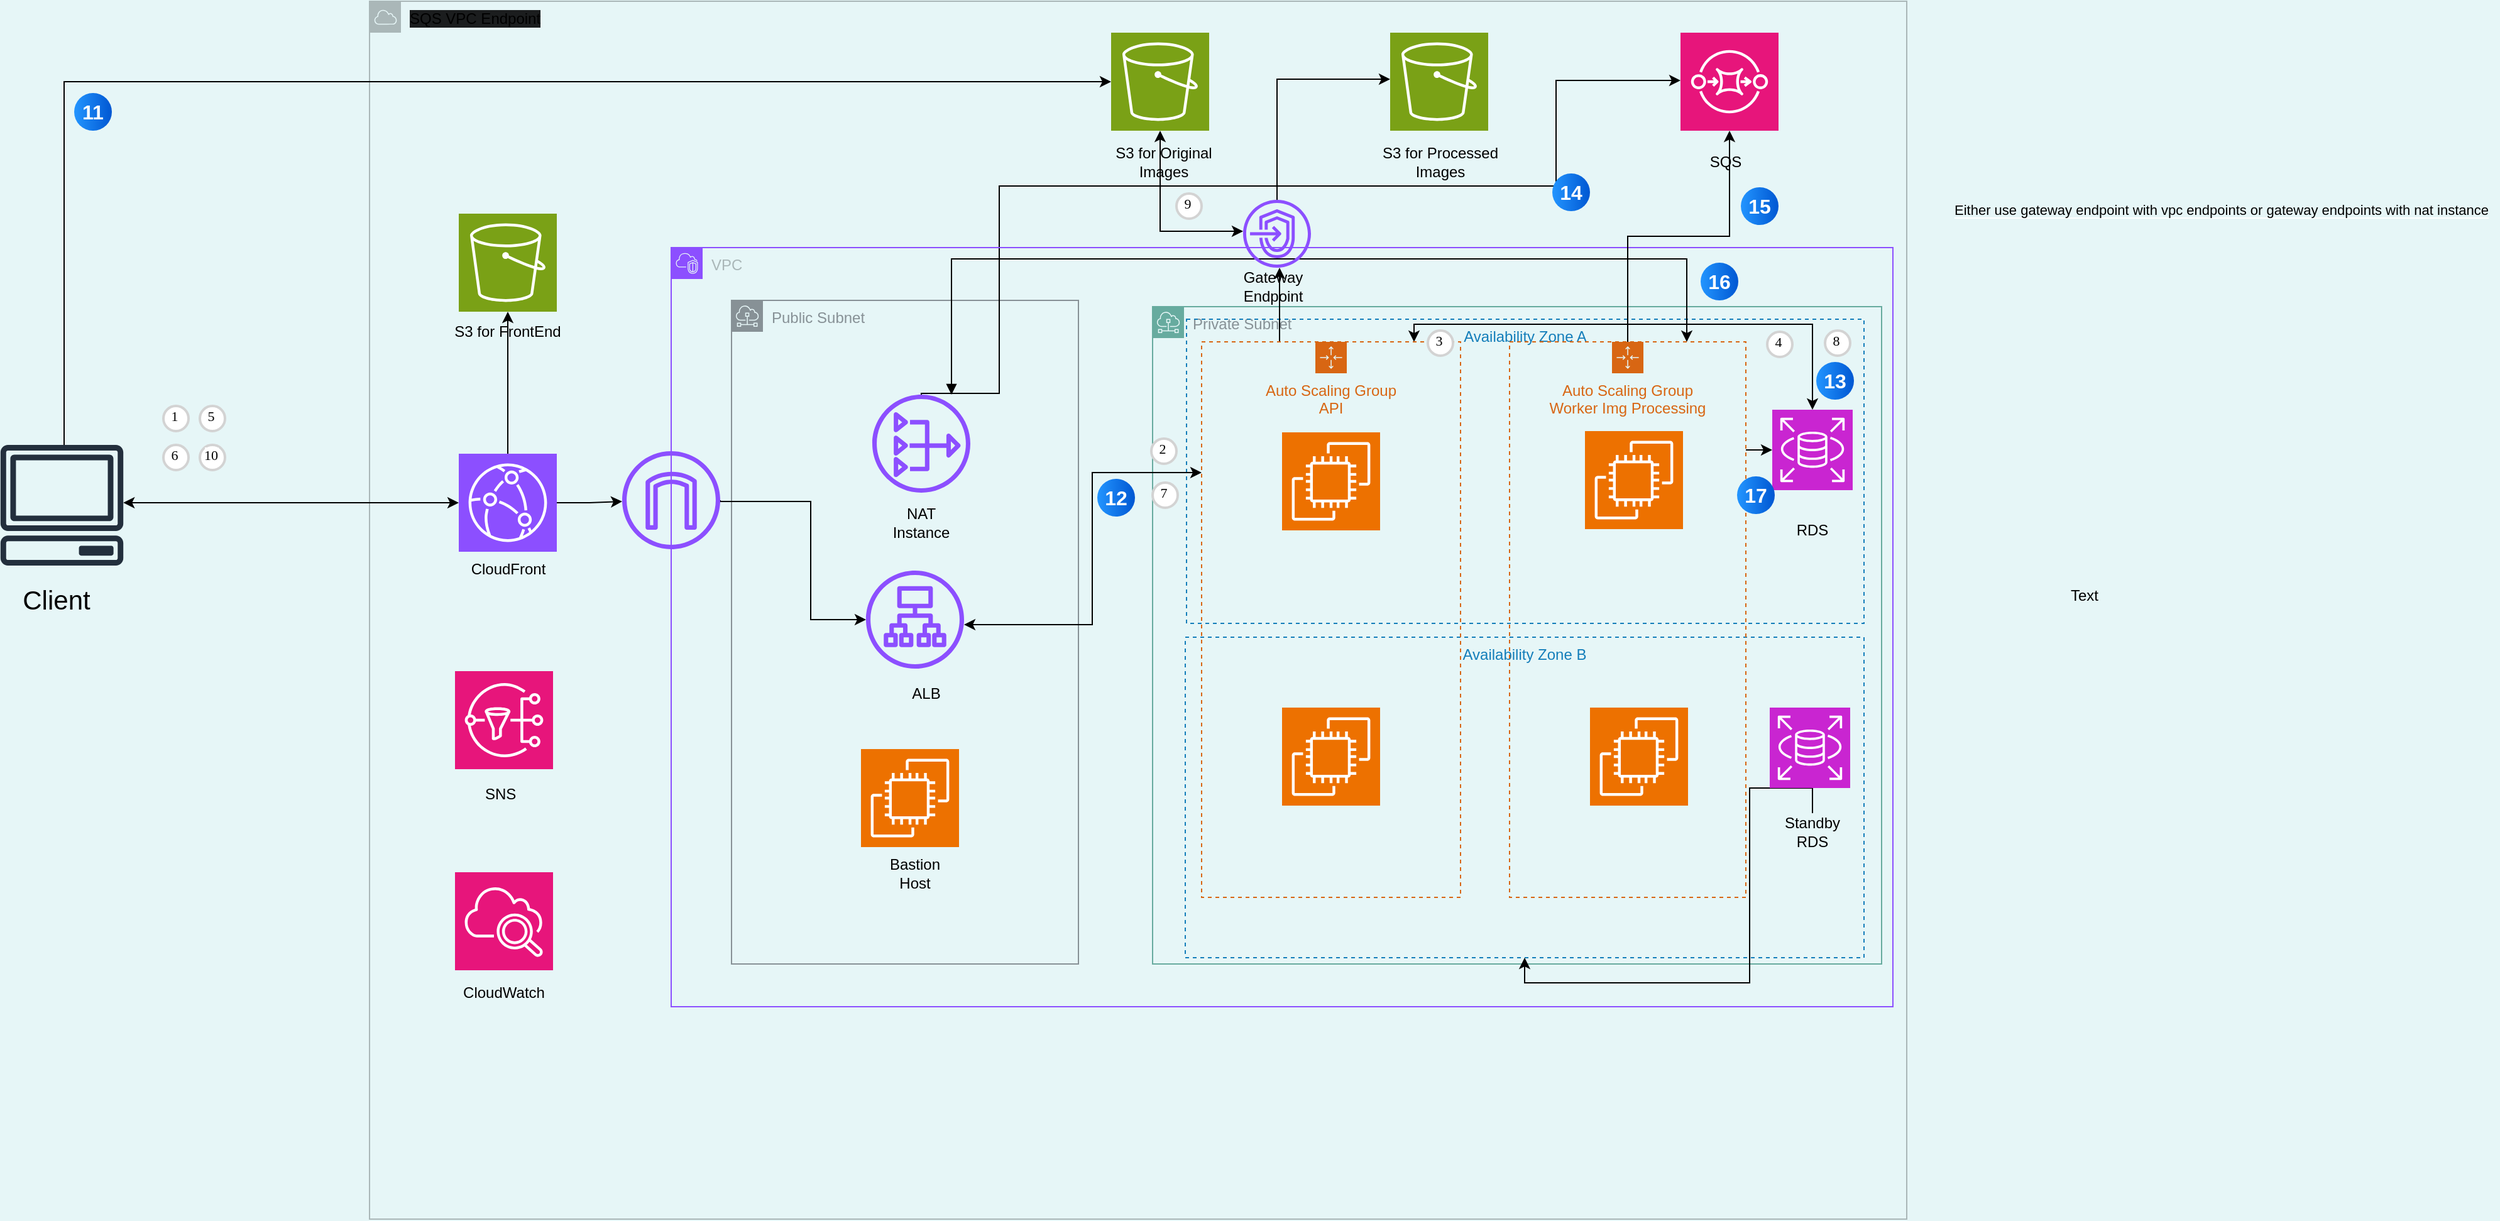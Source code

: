 <mxfile version="27.1.6">
  <diagram name="Page-1" id="zdGDvrQgGpO8SjOmJl9_">
    <mxGraphModel dx="1871" dy="1251" grid="0" gridSize="10" guides="1" tooltips="1" connect="1" arrows="1" fold="1" page="1" pageScale="1" pageWidth="850" pageHeight="1100" background="light-dark(#E6F6F7,#FFFFFF)" math="0" shadow="0">
      <root>
        <mxCell id="0" />
        <mxCell id="1" parent="0" />
        <mxCell id="yWbwvxqH2LuNOncUtTr_-1" value="Public Subnet" style="sketch=0;outlineConnect=0;gradientColor=none;html=1;whiteSpace=wrap;fontSize=12;fontStyle=0;shape=mxgraph.aws4.group;grIcon=mxgraph.aws4.group_subnet;strokeColor=light-dark(#879196,#7AA116);fillColor=none;verticalAlign=top;align=left;spacingLeft=30;fontColor=#879196;dashed=0;movable=1;resizable=1;rotatable=1;deletable=1;editable=1;locked=0;connectable=1;" parent="1" vertex="1">
          <mxGeometry x="622" y="278" width="276" height="528" as="geometry" />
        </mxCell>
        <mxCell id="yWbwvxqH2LuNOncUtTr_-2" value="&lt;meta charset=&quot;utf-8&quot;&gt;&lt;span style=&quot;color: rgb(0, 0, 0); font-family: Helvetica; font-size: 12px; font-style: normal; font-variant-ligatures: normal; font-variant-caps: normal; font-weight: 400; letter-spacing: normal; orphans: 2; text-align: center; text-indent: 0px; text-transform: none; widows: 2; word-spacing: 0px; -webkit-text-stroke-width: 0px; white-space: normal; background-color: rgb(27, 29, 30); text-decoration-thickness: initial; text-decoration-style: initial; text-decoration-color: initial; display: inline !important; float: none;&quot;&gt;SQS VPC Endpoint&lt;/span&gt;" style="sketch=0;outlineConnect=0;gradientColor=none;html=1;whiteSpace=wrap;fontSize=12;fontStyle=0;shape=mxgraph.aws4.group;grIcon=mxgraph.aws4.group_aws_cloud;strokeColor=#AAB7B8;fillColor=none;verticalAlign=top;align=left;spacingLeft=30;fontColor=#AAB7B8;dashed=0;movable=1;resizable=1;rotatable=1;deletable=1;editable=1;locked=0;connectable=1;" parent="1" vertex="1">
          <mxGeometry x="334" y="40" width="1223" height="969" as="geometry" />
        </mxCell>
        <mxCell id="yWbwvxqH2LuNOncUtTr_-3" value="Private Subnet" style="sketch=0;outlineConnect=0;gradientColor=none;html=1;whiteSpace=wrap;fontSize=12;fontStyle=0;shape=mxgraph.aws4.group;grIcon=mxgraph.aws4.group_subnet;strokeColor=#67AB9F;fillColor=none;verticalAlign=top;align=left;spacingLeft=30;fontColor=#879196;dashed=0;" parent="1" vertex="1">
          <mxGeometry x="957" y="283" width="580" height="523" as="geometry" />
        </mxCell>
        <mxCell id="yWbwvxqH2LuNOncUtTr_-4" value="Availability Zone A" style="fillColor=none;strokeColor=#147EBA;dashed=1;verticalAlign=top;fontStyle=0;fontColor=#147EBA;whiteSpace=wrap;html=1;" parent="1" vertex="1">
          <mxGeometry x="984" y="293" width="539" height="242" as="geometry" />
        </mxCell>
        <mxCell id="yWbwvxqH2LuNOncUtTr_-5" value="Availability Zone B" style="fillColor=none;strokeColor=#147EBA;dashed=1;verticalAlign=top;fontStyle=0;fontColor=#147EBA;whiteSpace=wrap;html=1;" parent="1" vertex="1">
          <mxGeometry x="983" y="546" width="540" height="255" as="geometry" />
        </mxCell>
        <mxCell id="yWbwvxqH2LuNOncUtTr_-6" value="" style="sketch=0;points=[[0,0,0],[0.25,0,0],[0.5,0,0],[0.75,0,0],[1,0,0],[0,1,0],[0.25,1,0],[0.5,1,0],[0.75,1,0],[1,1,0],[0,0.25,0],[0,0.5,0],[0,0.75,0],[1,0.25,0],[1,0.5,0],[1,0.75,0]];outlineConnect=0;fontColor=#232F3E;fillColor=#ED7100;strokeColor=#ffffff;dashed=0;verticalLabelPosition=bottom;verticalAlign=top;align=center;html=1;fontSize=12;fontStyle=0;aspect=fixed;shape=mxgraph.aws4.resourceIcon;resIcon=mxgraph.aws4.ec2;" parent="1" vertex="1">
          <mxGeometry x="725" y="635" width="78" height="78" as="geometry" />
        </mxCell>
        <mxCell id="yWbwvxqH2LuNOncUtTr_-7" value="&lt;font style=&quot;color: light-dark(rgb(0, 0, 0), rgb(0, 0, 0));&quot;&gt;Bastion Host&lt;/font&gt;" style="text;strokeColor=none;align=center;fillColor=none;html=1;verticalAlign=middle;whiteSpace=wrap;rounded=0;" parent="1" vertex="1">
          <mxGeometry x="738" y="719" width="60" height="30" as="geometry" />
        </mxCell>
        <mxCell id="yWbwvxqH2LuNOncUtTr_-8" style="edgeStyle=orthogonalEdgeStyle;rounded=0;orthogonalLoop=1;jettySize=auto;html=1;strokeColor=light-dark(#000000,#000000);startArrow=classic;startFill=1;" parent="1" source="yWbwvxqH2LuNOncUtTr_-9" target="yWbwvxqH2LuNOncUtTr_-66" edge="1">
          <mxGeometry relative="1" as="geometry">
            <mxPoint x="1013" y="415" as="targetPoint" />
            <Array as="points">
              <mxPoint x="909" y="536" />
              <mxPoint x="909" y="415" />
            </Array>
          </mxGeometry>
        </mxCell>
        <mxCell id="yWbwvxqH2LuNOncUtTr_-9" value="" style="sketch=0;outlineConnect=0;fontColor=#232F3E;gradientColor=none;fillColor=#8C4FFF;strokeColor=none;dashed=0;verticalLabelPosition=bottom;verticalAlign=top;align=center;html=1;fontSize=12;fontStyle=0;aspect=fixed;pointerEvents=1;shape=mxgraph.aws4.application_load_balancer;" parent="1" vertex="1">
          <mxGeometry x="729" y="493" width="78" height="78" as="geometry" />
        </mxCell>
        <mxCell id="yWbwvxqH2LuNOncUtTr_-10" value="" style="group" parent="1" connectable="0" vertex="1">
          <mxGeometry x="40" y="393" width="98.53" height="138" as="geometry" />
        </mxCell>
        <mxCell id="yWbwvxqH2LuNOncUtTr_-11" value="" style="sketch=0;outlineConnect=0;fontColor=#232F3E;gradientColor=none;fillColor=light-dark(#232F3D,#000000);strokeColor=none;dashed=0;verticalLabelPosition=bottom;verticalAlign=top;align=center;html=1;fontSize=12;fontStyle=0;aspect=fixed;pointerEvents=1;shape=mxgraph.aws4.client;" parent="yWbwvxqH2LuNOncUtTr_-10" vertex="1">
          <mxGeometry width="98.53" height="96" as="geometry" />
        </mxCell>
        <mxCell id="yWbwvxqH2LuNOncUtTr_-12" value="&lt;font style=&quot;color: light-dark(rgb(0, 0, 0), rgb(0, 0, 0)); font-size: 21px;&quot;&gt;Client&lt;/font&gt;" style="text;strokeColor=none;align=center;fillColor=none;html=1;verticalAlign=middle;whiteSpace=wrap;rounded=0;" parent="yWbwvxqH2LuNOncUtTr_-10" vertex="1">
          <mxGeometry x="15" y="108" width="60" height="30" as="geometry" />
        </mxCell>
        <mxCell id="yWbwvxqH2LuNOncUtTr_-13" value="" style="group" parent="1" connectable="0" vertex="1">
          <mxGeometry x="1135" y="65" width="102" height="118" as="geometry" />
        </mxCell>
        <mxCell id="yWbwvxqH2LuNOncUtTr_-14" value="" style="sketch=0;points=[[0,0,0],[0.25,0,0],[0.5,0,0],[0.75,0,0],[1,0,0],[0,1,0],[0.25,1,0],[0.5,1,0],[0.75,1,0],[1,1,0],[0,0.25,0],[0,0.5,0],[0,0.75,0],[1,0.25,0],[1,0.5,0],[1,0.75,0]];outlineConnect=0;fontColor=#232F3E;fillColor=#7AA116;strokeColor=#ffffff;dashed=0;verticalLabelPosition=bottom;verticalAlign=top;align=center;html=1;fontSize=12;fontStyle=0;aspect=fixed;shape=mxgraph.aws4.resourceIcon;resIcon=mxgraph.aws4.s3;" parent="yWbwvxqH2LuNOncUtTr_-13" vertex="1">
          <mxGeometry x="11" width="78" height="78" as="geometry" />
        </mxCell>
        <mxCell id="yWbwvxqH2LuNOncUtTr_-15" value="&lt;font style=&quot;color: light-dark(rgb(0, 0, 0), rgb(0, 0, 0));&quot;&gt;S3 for Processed Images&lt;/font&gt;" style="text;strokeColor=none;align=center;fillColor=none;html=1;verticalAlign=middle;whiteSpace=wrap;rounded=0;" parent="yWbwvxqH2LuNOncUtTr_-13" vertex="1">
          <mxGeometry y="88" width="102" height="30" as="geometry" />
        </mxCell>
        <mxCell id="yWbwvxqH2LuNOncUtTr_-16" value="" style="group" parent="1" connectable="0" vertex="1">
          <mxGeometry x="915" y="65" width="102" height="118" as="geometry" />
        </mxCell>
        <mxCell id="yWbwvxqH2LuNOncUtTr_-17" value="" style="sketch=0;points=[[0,0,0],[0.25,0,0],[0.5,0,0],[0.75,0,0],[1,0,0],[0,1,0],[0.25,1,0],[0.5,1,0],[0.75,1,0],[1,1,0],[0,0.25,0],[0,0.5,0],[0,0.75,0],[1,0.25,0],[1,0.5,0],[1,0.75,0]];outlineConnect=0;fontColor=#232F3E;fillColor=#7AA116;strokeColor=#ffffff;dashed=0;verticalLabelPosition=bottom;verticalAlign=top;align=center;html=1;fontSize=12;fontStyle=0;aspect=fixed;shape=mxgraph.aws4.resourceIcon;resIcon=mxgraph.aws4.s3;" parent="yWbwvxqH2LuNOncUtTr_-16" vertex="1">
          <mxGeometry x="9" width="78" height="78" as="geometry" />
        </mxCell>
        <mxCell id="yWbwvxqH2LuNOncUtTr_-18" value="&lt;font style=&quot;color: light-dark(rgb(0, 0, 0), rgb(0, 0, 0));&quot;&gt;S3 for Original Images&lt;/font&gt;" style="text;strokeColor=none;align=center;fillColor=none;html=1;verticalAlign=middle;whiteSpace=wrap;rounded=0;" parent="yWbwvxqH2LuNOncUtTr_-16" vertex="1">
          <mxGeometry y="88" width="102" height="30" as="geometry" />
        </mxCell>
        <mxCell id="yWbwvxqH2LuNOncUtTr_-19" value="" style="sketch=0;points=[[0,0,0],[0.25,0,0],[0.5,0,0],[0.75,0,0],[1,0,0],[0,1,0],[0.25,1,0],[0.5,1,0],[0.75,1,0],[1,1,0],[0,0.25,0],[0,0.5,0],[0,0.75,0],[1,0.25,0],[1,0.5,0],[1,0.75,0]];outlineConnect=0;fontColor=#232F3E;fillColor=#ED7100;strokeColor=#ffffff;dashed=0;verticalLabelPosition=bottom;verticalAlign=top;align=center;html=1;fontSize=12;fontStyle=0;aspect=fixed;shape=mxgraph.aws4.resourceIcon;resIcon=mxgraph.aws4.ec2;" parent="1" vertex="1">
          <mxGeometry x="1305" y="602" width="78" height="78" as="geometry" />
        </mxCell>
        <mxCell id="yWbwvxqH2LuNOncUtTr_-20" value="" style="sketch=0;points=[[0,0,0],[0.25,0,0],[0.5,0,0],[0.75,0,0],[1,0,0],[0,1,0],[0.25,1,0],[0.5,1,0],[0.75,1,0],[1,1,0],[0,0.25,0],[0,0.5,0],[0,0.75,0],[1,0.25,0],[1,0.5,0],[1,0.75,0]];outlineConnect=0;fontColor=#232F3E;fillColor=#ED7100;strokeColor=#ffffff;dashed=0;verticalLabelPosition=bottom;verticalAlign=top;align=center;html=1;fontSize=12;fontStyle=0;aspect=fixed;shape=mxgraph.aws4.resourceIcon;resIcon=mxgraph.aws4.ec2;" parent="1" vertex="1">
          <mxGeometry x="1301" y="382" width="78" height="78" as="geometry" />
        </mxCell>
        <mxCell id="yWbwvxqH2LuNOncUtTr_-21" style="edgeStyle=orthogonalEdgeStyle;rounded=0;orthogonalLoop=1;jettySize=auto;html=1;exitX=0.5;exitY=0;exitDx=0;exitDy=0;" parent="1" source="yWbwvxqH2LuNOncUtTr_-69" target="yWbwvxqH2LuNOncUtTr_-5" edge="1">
          <mxGeometry relative="1" as="geometry" />
        </mxCell>
        <mxCell id="yWbwvxqH2LuNOncUtTr_-22" value="" style="group" parent="1" connectable="0" vertex="1">
          <mxGeometry x="402" y="573" width="78" height="120" as="geometry" />
        </mxCell>
        <mxCell id="yWbwvxqH2LuNOncUtTr_-23" value="" style="sketch=0;points=[[0,0,0],[0.25,0,0],[0.5,0,0],[0.75,0,0],[1,0,0],[0,1,0],[0.25,1,0],[0.5,1,0],[0.75,1,0],[1,1,0],[0,0.25,0],[0,0.5,0],[0,0.75,0],[1,0.25,0],[1,0.5,0],[1,0.75,0]];outlineConnect=0;fontColor=#232F3E;fillColor=#E7157B;strokeColor=#ffffff;dashed=0;verticalLabelPosition=bottom;verticalAlign=top;align=center;html=1;fontSize=12;fontStyle=0;aspect=fixed;shape=mxgraph.aws4.resourceIcon;resIcon=mxgraph.aws4.sns;" parent="yWbwvxqH2LuNOncUtTr_-22" vertex="1">
          <mxGeometry width="78" height="78" as="geometry" />
        </mxCell>
        <mxCell id="yWbwvxqH2LuNOncUtTr_-24" value="&lt;font style=&quot;color: light-dark(rgb(0, 0, 0), rgb(0, 0, 0));&quot;&gt;SNS&lt;/font&gt;" style="text;whiteSpace=wrap;html=1;" parent="yWbwvxqH2LuNOncUtTr_-22" vertex="1">
          <mxGeometry x="22" y="84" width="39" height="36" as="geometry" />
        </mxCell>
        <mxCell id="yWbwvxqH2LuNOncUtTr_-25" value="" style="group" parent="1" connectable="0" vertex="1">
          <mxGeometry x="402" y="733" width="78" height="111" as="geometry" />
        </mxCell>
        <mxCell id="yWbwvxqH2LuNOncUtTr_-26" value="" style="sketch=0;points=[[0,0,0],[0.25,0,0],[0.5,0,0],[0.75,0,0],[1,0,0],[0,1,0],[0.25,1,0],[0.5,1,0],[0.75,1,0],[1,1,0],[0,0.25,0],[0,0.5,0],[0,0.75,0],[1,0.25,0],[1,0.5,0],[1,0.75,0]];points=[[0,0,0],[0.25,0,0],[0.5,0,0],[0.75,0,0],[1,0,0],[0,1,0],[0.25,1,0],[0.5,1,0],[0.75,1,0],[1,1,0],[0,0.25,0],[0,0.5,0],[0,0.75,0],[1,0.25,0],[1,0.5,0],[1,0.75,0]];outlineConnect=0;fontColor=#232F3E;fillColor=#E7157B;strokeColor=#ffffff;dashed=0;verticalLabelPosition=bottom;verticalAlign=top;align=center;html=1;fontSize=12;fontStyle=0;aspect=fixed;shape=mxgraph.aws4.resourceIcon;resIcon=mxgraph.aws4.cloudwatch_2;" parent="yWbwvxqH2LuNOncUtTr_-25" vertex="1">
          <mxGeometry width="78" height="78" as="geometry" />
        </mxCell>
        <mxCell id="yWbwvxqH2LuNOncUtTr_-27" value="&lt;font style=&quot;color: light-dark(rgb(0, 0, 0), rgb(0, 0, 0));&quot;&gt;CloudWatch&lt;/font&gt;" style="text;strokeColor=none;align=center;fillColor=none;html=1;verticalAlign=middle;whiteSpace=wrap;rounded=0;" parent="yWbwvxqH2LuNOncUtTr_-25" vertex="1">
          <mxGeometry x="9" y="81" width="60" height="30" as="geometry" />
        </mxCell>
        <mxCell id="yWbwvxqH2LuNOncUtTr_-28" style="edgeStyle=orthogonalEdgeStyle;rounded=0;orthogonalLoop=1;jettySize=auto;html=1;strokeColor=light-dark(#000000,#000000);" parent="1" source="yWbwvxqH2LuNOncUtTr_-41" edge="1">
          <mxGeometry relative="1" as="geometry">
            <mxPoint x="138.105" y="437" as="sourcePoint" />
            <mxPoint x="535" y="438" as="targetPoint" />
            <Array as="points" />
          </mxGeometry>
        </mxCell>
        <mxCell id="yWbwvxqH2LuNOncUtTr_-29" value="" style="group" parent="1" connectable="0" vertex="1">
          <mxGeometry x="734" y="353" width="78" height="116.5" as="geometry" />
        </mxCell>
        <mxCell id="yWbwvxqH2LuNOncUtTr_-30" value="" style="sketch=0;outlineConnect=0;fontColor=#232F3E;gradientColor=none;fillColor=#8C4FFF;strokeColor=none;dashed=0;verticalLabelPosition=bottom;verticalAlign=top;align=center;html=1;fontSize=12;fontStyle=0;aspect=fixed;pointerEvents=1;shape=mxgraph.aws4.nat_gateway;" parent="yWbwvxqH2LuNOncUtTr_-29" vertex="1">
          <mxGeometry width="78" height="78" as="geometry" />
        </mxCell>
        <mxCell id="yWbwvxqH2LuNOncUtTr_-31" value="&lt;font style=&quot;color: light-dark(rgb(0, 0, 0), rgb(0, 0, 0));&quot;&gt;NAT Instance&lt;/font&gt;" style="text;strokeColor=none;align=center;fillColor=none;html=1;verticalAlign=middle;whiteSpace=wrap;rounded=0;" parent="yWbwvxqH2LuNOncUtTr_-29" vertex="1">
          <mxGeometry x="9" y="86.5" width="60" height="30" as="geometry" />
        </mxCell>
        <mxCell id="yWbwvxqH2LuNOncUtTr_-32" style="edgeStyle=orthogonalEdgeStyle;rounded=0;orthogonalLoop=1;jettySize=auto;html=1;strokeColor=light-dark(#000000,#000000);" parent="1" target="yWbwvxqH2LuNOncUtTr_-9" edge="1">
          <mxGeometry relative="1" as="geometry">
            <mxPoint x="613" y="437" as="sourcePoint" />
            <Array as="points">
              <mxPoint x="685" y="438" />
              <mxPoint x="685" y="532" />
            </Array>
          </mxGeometry>
        </mxCell>
        <mxCell id="yWbwvxqH2LuNOncUtTr_-33" value="1" style="ellipse;whiteSpace=wrap;html=1;aspect=fixed;strokeWidth=2;fontFamily=Tahoma;spacingBottom=4;spacingRight=2;strokeColor=#d3d3d3;fontSize=11;fontColor=default;labelBackgroundColor=default;" parent="1" vertex="1">
          <mxGeometry x="170" y="362" width="20" height="20" as="geometry" />
        </mxCell>
        <mxCell id="yWbwvxqH2LuNOncUtTr_-34" value="4" style="ellipse;whiteSpace=wrap;html=1;aspect=fixed;strokeWidth=2;fontFamily=Tahoma;spacingBottom=4;spacingRight=2;strokeColor=#d3d3d3;fontSize=11;fontColor=default;labelBackgroundColor=default;" parent="1" vertex="1">
          <mxGeometry x="1446" y="303" width="20" height="20" as="geometry" />
        </mxCell>
        <mxCell id="yWbwvxqH2LuNOncUtTr_-35" value="5" style="ellipse;whiteSpace=wrap;html=1;aspect=fixed;strokeWidth=2;fontFamily=Tahoma;spacingBottom=4;spacingRight=2;strokeColor=#d3d3d3;fontSize=11;fontColor=default;labelBackgroundColor=default;" parent="1" vertex="1">
          <mxGeometry x="199" y="362" width="20" height="20" as="geometry" />
        </mxCell>
        <mxCell id="yWbwvxqH2LuNOncUtTr_-36" value="" style="group" parent="1" connectable="0" vertex="1">
          <mxGeometry x="393" y="200" width="102" height="118" as="geometry" />
        </mxCell>
        <mxCell id="yWbwvxqH2LuNOncUtTr_-37" value="" style="group" parent="yWbwvxqH2LuNOncUtTr_-36" connectable="0" vertex="1">
          <mxGeometry width="102" height="118" as="geometry" />
        </mxCell>
        <mxCell id="yWbwvxqH2LuNOncUtTr_-38" value="&lt;font style=&quot;color: light-dark(rgb(0, 0, 0), rgb(0, 0, 0));&quot;&gt;S3 for FrontEnd&lt;/font&gt;" style="text;strokeColor=none;align=center;fillColor=none;html=1;verticalAlign=middle;whiteSpace=wrap;rounded=0;" parent="yWbwvxqH2LuNOncUtTr_-37" vertex="1">
          <mxGeometry y="88" width="102" height="30" as="geometry" />
        </mxCell>
        <mxCell id="yWbwvxqH2LuNOncUtTr_-39" value="" style="sketch=0;points=[[0,0,0],[0.25,0,0],[0.5,0,0],[0.75,0,0],[1,0,0],[0,1,0],[0.25,1,0],[0.5,1,0],[0.75,1,0],[1,1,0],[0,0.25,0],[0,0.5,0],[0,0.75,0],[1,0.25,0],[1,0.5,0],[1,0.75,0]];outlineConnect=0;fontColor=#232F3E;fillColor=#7AA116;strokeColor=#ffffff;dashed=0;verticalLabelPosition=bottom;verticalAlign=top;align=center;html=1;fontSize=12;fontStyle=0;aspect=fixed;shape=mxgraph.aws4.resourceIcon;resIcon=mxgraph.aws4.s3;" parent="yWbwvxqH2LuNOncUtTr_-36" vertex="1">
          <mxGeometry x="12" y="9" width="78" height="78" as="geometry" />
        </mxCell>
        <mxCell id="yWbwvxqH2LuNOncUtTr_-40" style="edgeStyle=orthogonalEdgeStyle;shape=connector;rounded=0;orthogonalLoop=1;jettySize=auto;html=1;strokeColor=light-dark(#000000,#000000);align=center;verticalAlign=middle;fontFamily=Helvetica;fontSize=12;fontColor=light-dark(#000000,#000000);labelBackgroundColor=none;endArrow=classic;" parent="1" source="yWbwvxqH2LuNOncUtTr_-41" target="yWbwvxqH2LuNOncUtTr_-39" edge="1">
          <mxGeometry relative="1" as="geometry" />
        </mxCell>
        <mxCell id="yWbwvxqH2LuNOncUtTr_-41" value="&lt;font style=&quot;color: light-dark(rgb(0, 0, 0), rgb(0, 0, 0));&quot;&gt;CloudFront&lt;/font&gt;" style="sketch=0;points=[[0,0,0],[0.25,0,0],[0.5,0,0],[0.75,0,0],[1,0,0],[0,1,0],[0.25,1,0],[0.5,1,0],[0.75,1,0],[1,1,0],[0,0.25,0],[0,0.5,0],[0,0.75,0],[1,0.25,0],[1,0.5,0],[1,0.75,0]];outlineConnect=0;fontColor=#232F3E;fillColor=#8C4FFF;strokeColor=#ffffff;dashed=0;verticalLabelPosition=bottom;verticalAlign=top;align=center;html=1;fontSize=12;fontStyle=0;aspect=fixed;shape=mxgraph.aws4.resourceIcon;resIcon=mxgraph.aws4.cloudfront;rounded=0;fontFamily=Helvetica;labelBackgroundColor=none;" parent="1" vertex="1">
          <mxGeometry x="405" y="400" width="78" height="78" as="geometry" />
        </mxCell>
        <mxCell id="yWbwvxqH2LuNOncUtTr_-42" style="edgeStyle=orthogonalEdgeStyle;shape=connector;rounded=0;orthogonalLoop=1;jettySize=auto;html=1;strokeColor=light-dark(#000000,#000000);align=center;verticalAlign=middle;fontFamily=Helvetica;fontSize=12;fontColor=light-dark(#000000,#000000);labelBackgroundColor=none;endArrow=classic;startArrow=classic;startFill=1;" parent="1" source="yWbwvxqH2LuNOncUtTr_-11" target="yWbwvxqH2LuNOncUtTr_-41" edge="1">
          <mxGeometry relative="1" as="geometry">
            <Array as="points">
              <mxPoint x="203" y="439" />
              <mxPoint x="203" y="439" />
            </Array>
          </mxGeometry>
        </mxCell>
        <mxCell id="yWbwvxqH2LuNOncUtTr_-43" style="edgeStyle=orthogonalEdgeStyle;shape=connector;rounded=0;orthogonalLoop=1;jettySize=auto;html=1;strokeColor=light-dark(#000000,#000000);align=center;verticalAlign=middle;fontFamily=Helvetica;fontSize=12;fontColor=light-dark(#000000,#000000);labelBackgroundColor=none;endArrow=classic;startArrow=classic;startFill=1;" parent="1" source="yWbwvxqH2LuNOncUtTr_-47" target="yWbwvxqH2LuNOncUtTr_-17" edge="1">
          <mxGeometry relative="1" as="geometry">
            <Array as="points">
              <mxPoint x="963" y="223" />
            </Array>
          </mxGeometry>
        </mxCell>
        <mxCell id="yWbwvxqH2LuNOncUtTr_-44" style="edgeStyle=orthogonalEdgeStyle;shape=connector;rounded=0;orthogonalLoop=1;jettySize=auto;html=1;strokeColor=light-dark(#000000,#000000);align=center;verticalAlign=middle;fontFamily=Helvetica;fontSize=11;fontColor=default;labelBackgroundColor=default;endArrow=classic;entryX=0;entryY=0.5;entryDx=0;entryDy=0;entryPerimeter=0;" parent="1" source="yWbwvxqH2LuNOncUtTr_-30" edge="1">
          <mxGeometry relative="1" as="geometry">
            <Array as="points">
              <mxPoint x="835" y="352" />
              <mxPoint x="835" y="187" />
              <mxPoint x="1278" y="187" />
              <mxPoint x="1278" y="103" />
            </Array>
            <mxPoint x="766.024" y="474.5" as="sourcePoint" />
            <mxPoint x="1377" y="103" as="targetPoint" />
          </mxGeometry>
        </mxCell>
        <mxCell id="yWbwvxqH2LuNOncUtTr_-45" style="edgeStyle=orthogonalEdgeStyle;shape=connector;rounded=0;orthogonalLoop=1;jettySize=auto;html=1;entryX=0.75;entryY=0;entryDx=0;entryDy=0;strokeColor=light-dark(#000000,#000000);align=center;verticalAlign=middle;fontFamily=Helvetica;fontSize=11;fontColor=default;labelBackgroundColor=default;endArrow=classic;startArrow=block;startFill=1;" parent="1" source="yWbwvxqH2LuNOncUtTr_-30" target="yWbwvxqH2LuNOncUtTr_-61" edge="1">
          <mxGeometry relative="1" as="geometry">
            <Array as="points">
              <mxPoint x="797" y="245" />
              <mxPoint x="1382" y="245" />
            </Array>
          </mxGeometry>
        </mxCell>
        <mxCell id="yWbwvxqH2LuNOncUtTr_-46" style="edgeStyle=orthogonalEdgeStyle;shape=connector;rounded=0;orthogonalLoop=1;jettySize=auto;html=1;strokeColor=light-dark(#000000,#000000);align=center;verticalAlign=middle;fontFamily=Helvetica;fontSize=11;fontColor=default;labelBackgroundColor=default;endArrow=classic;" parent="1" source="yWbwvxqH2LuNOncUtTr_-47" target="yWbwvxqH2LuNOncUtTr_-14" edge="1">
          <mxGeometry relative="1" as="geometry">
            <Array as="points">
              <mxPoint x="1056" y="102" />
            </Array>
          </mxGeometry>
        </mxCell>
        <mxCell id="yWbwvxqH2LuNOncUtTr_-47" value="" style="sketch=0;outlineConnect=0;fontColor=#232F3E;gradientColor=none;fillColor=#8C4FFF;strokeColor=none;dashed=0;verticalLabelPosition=bottom;verticalAlign=top;align=center;html=1;fontSize=12;fontStyle=0;aspect=fixed;pointerEvents=1;shape=mxgraph.aws4.endpoints;rounded=0;fontFamily=Helvetica;labelBackgroundColor=none;" parent="1" vertex="1">
          <mxGeometry x="1029" y="198" width="54" height="54" as="geometry" />
        </mxCell>
        <mxCell id="yWbwvxqH2LuNOncUtTr_-48" style="edgeStyle=orthogonalEdgeStyle;shape=connector;rounded=0;orthogonalLoop=1;jettySize=auto;html=1;strokeColor=light-dark(#000000,#000000);align=center;verticalAlign=middle;fontFamily=Helvetica;fontSize=12;fontColor=light-dark(#000000,#000000);labelBackgroundColor=none;endArrow=classic;" parent="1" source="yWbwvxqH2LuNOncUtTr_-66" target="yWbwvxqH2LuNOncUtTr_-47" edge="1">
          <mxGeometry relative="1" as="geometry">
            <Array as="points">
              <mxPoint x="1058" y="298" />
              <mxPoint x="1058" y="298" />
            </Array>
          </mxGeometry>
        </mxCell>
        <mxCell id="yWbwvxqH2LuNOncUtTr_-49" value="6" style="ellipse;whiteSpace=wrap;html=1;aspect=fixed;strokeWidth=2;fontFamily=Tahoma;spacingBottom=4;spacingRight=2;strokeColor=#d3d3d3;fontSize=11;fontColor=default;labelBackgroundColor=default;" parent="1" vertex="1">
          <mxGeometry x="170" y="393" width="20" height="20" as="geometry" />
        </mxCell>
        <mxCell id="yWbwvxqH2LuNOncUtTr_-50" value="7" style="ellipse;whiteSpace=wrap;html=1;aspect=fixed;strokeWidth=2;fontFamily=Tahoma;spacingBottom=4;spacingRight=2;strokeColor=#d3d3d3;fontSize=11;fontColor=default;labelBackgroundColor=default;" parent="1" vertex="1">
          <mxGeometry x="957" y="423" width="20" height="20" as="geometry" />
        </mxCell>
        <mxCell id="yWbwvxqH2LuNOncUtTr_-51" value="9" style="ellipse;whiteSpace=wrap;html=1;aspect=fixed;strokeWidth=2;fontFamily=Tahoma;spacingBottom=4;spacingRight=2;strokeColor=#d3d3d3;fontSize=11;fontColor=default;labelBackgroundColor=default;" parent="1" vertex="1">
          <mxGeometry x="976" y="193" width="20" height="20" as="geometry" />
        </mxCell>
        <mxCell id="yWbwvxqH2LuNOncUtTr_-52" value="10" style="ellipse;whiteSpace=wrap;html=1;aspect=fixed;strokeWidth=2;fontFamily=Tahoma;spacingBottom=4;spacingRight=2;strokeColor=#d3d3d3;fontSize=11;fontColor=default;labelBackgroundColor=default;" parent="1" vertex="1">
          <mxGeometry x="199" y="393" width="20" height="20" as="geometry" />
        </mxCell>
        <mxCell id="yWbwvxqH2LuNOncUtTr_-53" value="11" style="ellipse;whiteSpace=wrap;html=1;aspect=fixed;rotation=0;gradientColor=#0057D2;strokeColor=none;gradientDirection=east;fillColor=#2395FF;rounded=0;pointerEvents=0;fontFamily=Helvetica;fontSize=16;fontColor=#FFFFFF;spacingTop=4;spacingBottom=4;spacingLeft=4;spacingRight=4;points=[];fontStyle=1;align=center;verticalAlign=middle;labelBackgroundColor=none;" parent="1" vertex="1">
          <mxGeometry x="99" y="113" width="30" height="30" as="geometry" />
        </mxCell>
        <mxCell id="yWbwvxqH2LuNOncUtTr_-54" style="edgeStyle=orthogonalEdgeStyle;shape=connector;rounded=0;orthogonalLoop=1;jettySize=auto;html=1;entryX=0;entryY=0.5;entryDx=0;entryDy=0;entryPerimeter=0;strokeColor=light-dark(#000000,#000000);align=center;verticalAlign=middle;fontFamily=Helvetica;fontSize=12;fontColor=light-dark(#000000,#000000);labelBackgroundColor=none;endArrow=classic;" parent="1" source="yWbwvxqH2LuNOncUtTr_-11" target="yWbwvxqH2LuNOncUtTr_-17" edge="1">
          <mxGeometry relative="1" as="geometry">
            <Array as="points">
              <mxPoint x="91" y="104" />
            </Array>
          </mxGeometry>
        </mxCell>
        <mxCell id="yWbwvxqH2LuNOncUtTr_-55" value="13" style="ellipse;whiteSpace=wrap;html=1;aspect=fixed;rotation=0;gradientColor=#0057D2;strokeColor=none;gradientDirection=east;fillColor=#2395FF;rounded=0;pointerEvents=0;fontFamily=Helvetica;fontSize=16;fontColor=#FFFFFF;spacingTop=4;spacingBottom=4;spacingLeft=4;spacingRight=4;points=[];fontStyle=1;align=center;verticalAlign=middle;labelBackgroundColor=none;" parent="1" vertex="1">
          <mxGeometry x="1485" y="327" width="30" height="30" as="geometry" />
        </mxCell>
        <mxCell id="yWbwvxqH2LuNOncUtTr_-56" value="" style="group" parent="1" connectable="0" vertex="1">
          <mxGeometry x="1377" y="65" width="78" height="118" as="geometry" />
        </mxCell>
        <mxCell id="yWbwvxqH2LuNOncUtTr_-57" value="" style="sketch=0;points=[[0,0,0],[0.25,0,0],[0.5,0,0],[0.75,0,0],[1,0,0],[0,1,0],[0.25,1,0],[0.5,1,0],[0.75,1,0],[1,1,0],[0,0.25,0],[0,0.5,0],[0,0.75,0],[1,0.25,0],[1,0.5,0],[1,0.75,0]];outlineConnect=0;fontColor=#232F3E;fillColor=#E7157B;strokeColor=#ffffff;dashed=0;verticalLabelPosition=bottom;verticalAlign=top;align=center;html=1;fontSize=12;fontStyle=0;aspect=fixed;shape=mxgraph.aws4.resourceIcon;resIcon=mxgraph.aws4.sqs;" parent="yWbwvxqH2LuNOncUtTr_-56" vertex="1">
          <mxGeometry width="78" height="78" as="geometry" />
        </mxCell>
        <mxCell id="yWbwvxqH2LuNOncUtTr_-58" value="&lt;font style=&quot;color: light-dark(rgb(0, 0, 0), rgb(0, 0, 0));&quot;&gt;SQS&lt;/font&gt;" style="text;strokeColor=none;align=center;fillColor=none;html=1;verticalAlign=middle;whiteSpace=wrap;rounded=0;" parent="yWbwvxqH2LuNOncUtTr_-56" vertex="1">
          <mxGeometry x="6" y="88" width="60" height="30" as="geometry" />
        </mxCell>
        <mxCell id="yWbwvxqH2LuNOncUtTr_-59" value="" style="sketch=0;points=[[0,0,0],[0.25,0,0],[0.5,0,0],[0.75,0,0],[1,0,0],[0,1,0],[0.25,1,0],[0.5,1,0],[0.75,1,0],[1,1,0],[0,0.25,0],[0,0.5,0],[0,0.75,0],[1,0.25,0],[1,0.5,0],[1,0.75,0]];outlineConnect=0;fontColor=#232F3E;fillColor=#C925D1;strokeColor=#ffffff;dashed=0;verticalLabelPosition=bottom;verticalAlign=top;align=center;html=1;fontSize=12;fontStyle=0;aspect=fixed;shape=mxgraph.aws4.resourceIcon;resIcon=mxgraph.aws4.rds;" parent="1" vertex="1">
          <mxGeometry x="1450" y="365" width="64" height="64" as="geometry" />
        </mxCell>
        <mxCell id="yWbwvxqH2LuNOncUtTr_-60" style="edgeStyle=orthogonalEdgeStyle;shape=connector;rounded=0;orthogonalLoop=1;jettySize=auto;html=1;strokeColor=light-dark(#000000,#000000);align=center;verticalAlign=middle;fontFamily=Helvetica;fontSize=11;fontColor=default;labelBackgroundColor=default;endArrow=classic;startArrow=classic;startFill=1;" parent="1" source="yWbwvxqH2LuNOncUtTr_-66" target="yWbwvxqH2LuNOncUtTr_-59" edge="1">
          <mxGeometry relative="1" as="geometry">
            <Array as="points">
              <mxPoint x="1165" y="297" />
              <mxPoint x="1482" y="297" />
            </Array>
          </mxGeometry>
        </mxCell>
        <mxCell id="yWbwvxqH2LuNOncUtTr_-61" value="Auto Scaling Group&lt;br&gt;Worker Img Processing" style="points=[[0,0],[0.25,0],[0.5,0],[0.75,0],[1,0],[1,0.25],[1,0.5],[1,0.75],[1,1],[0.75,1],[0.5,1],[0.25,1],[0,1],[0,0.75],[0,0.5],[0,0.25]];outlineConnect=0;gradientColor=none;html=1;whiteSpace=wrap;fontSize=12;fontStyle=0;container=0;pointerEvents=0;collapsible=0;recursiveResize=0;shape=mxgraph.aws4.groupCenter;grIcon=mxgraph.aws4.group_auto_scaling_group;grStroke=1;strokeColor=#D86613;fillColor=none;verticalAlign=top;align=center;fontColor=#D86613;dashed=1;spacingTop=25;" parent="1" vertex="1">
          <mxGeometry x="1241" y="311" width="188" height="442" as="geometry" />
        </mxCell>
        <mxCell id="yWbwvxqH2LuNOncUtTr_-62" value="VPC" style="points=[[0,0],[0.25,0],[0.5,0],[0.75,0],[1,0],[1,0.25],[1,0.5],[1,0.75],[1,1],[0.75,1],[0.5,1],[0.25,1],[0,1],[0,0.75],[0,0.5],[0,0.25]];outlineConnect=0;gradientColor=none;html=1;whiteSpace=wrap;fontSize=12;fontStyle=0;container=0;pointerEvents=0;collapsible=0;recursiveResize=0;shape=mxgraph.aws4.group;grIcon=mxgraph.aws4.group_vpc2;strokeColor=#8C4FFF;fillColor=none;verticalAlign=top;align=left;spacingLeft=30;fontColor=#AAB7B8;dashed=0;" parent="1" vertex="1">
          <mxGeometry x="574" y="236" width="972" height="604" as="geometry" />
        </mxCell>
        <mxCell id="yWbwvxqH2LuNOncUtTr_-63" value="" style="sketch=0;outlineConnect=0;fontColor=#232F3E;gradientColor=none;fillColor=#8C4FFF;strokeColor=none;dashed=0;verticalLabelPosition=bottom;verticalAlign=top;align=center;html=1;fontSize=12;fontStyle=0;aspect=fixed;pointerEvents=1;shape=mxgraph.aws4.internet_gateway;" parent="1" vertex="1">
          <mxGeometry x="535" y="398" width="78" height="78" as="geometry" />
        </mxCell>
        <mxCell id="yWbwvxqH2LuNOncUtTr_-64" value="&lt;font style=&quot;color: light-dark(rgb(0, 0, 0), rgb(0, 0, 0));&quot;&gt;ALB&lt;/font&gt;" style="text;strokeColor=none;align=center;fillColor=none;html=1;verticalAlign=middle;whiteSpace=wrap;rounded=0;" parent="1" vertex="1">
          <mxGeometry x="747" y="576" width="60" height="30" as="geometry" />
        </mxCell>
        <mxCell id="yWbwvxqH2LuNOncUtTr_-66" value="Auto Scaling Group&lt;br&gt;API" style="points=[[0,0],[0.25,0],[0.5,0],[0.75,0],[1,0],[1,0.25],[1,0.5],[1,0.75],[1,1],[0.75,1],[0.5,1],[0.25,1],[0,1],[0,0.75],[0,0.5],[0,0.25]];outlineConnect=0;gradientColor=none;html=1;whiteSpace=wrap;fontSize=12;fontStyle=0;container=0;pointerEvents=0;collapsible=0;recursiveResize=0;shape=mxgraph.aws4.groupCenter;grIcon=mxgraph.aws4.group_auto_scaling_group;grStroke=1;strokeColor=#D86613;fillColor=none;verticalAlign=top;align=center;fontColor=#D86613;dashed=1;spacingTop=25;" parent="1" vertex="1">
          <mxGeometry x="996" y="311" width="206" height="442" as="geometry" />
        </mxCell>
        <mxCell id="yWbwvxqH2LuNOncUtTr_-67" value="" style="sketch=0;points=[[0,0,0],[0.25,0,0],[0.5,0,0],[0.75,0,0],[1,0,0],[0,1,0],[0.25,1,0],[0.5,1,0],[0.75,1,0],[1,1,0],[0,0.25,0],[0,0.5,0],[0,0.75,0],[1,0.25,0],[1,0.5,0],[1,0.75,0]];outlineConnect=0;fontColor=#232F3E;fillColor=#ED7100;strokeColor=#ffffff;dashed=0;verticalLabelPosition=bottom;verticalAlign=top;align=center;html=1;fontSize=12;fontStyle=0;aspect=fixed;shape=mxgraph.aws4.resourceIcon;resIcon=mxgraph.aws4.ec2;" parent="1" vertex="1">
          <mxGeometry x="1060" y="383" width="78" height="78" as="geometry" />
        </mxCell>
        <mxCell id="yWbwvxqH2LuNOncUtTr_-68" value="" style="sketch=0;points=[[0,0,0],[0.25,0,0],[0.5,0,0],[0.75,0,0],[1,0,0],[0,1,0],[0.25,1,0],[0.5,1,0],[0.75,1,0],[1,1,0],[0,0.25,0],[0,0.5,0],[0,0.75,0],[1,0.25,0],[1,0.5,0],[1,0.75,0]];outlineConnect=0;fontColor=#232F3E;fillColor=#C925D1;strokeColor=#ffffff;dashed=0;verticalLabelPosition=bottom;verticalAlign=top;align=center;html=1;fontSize=12;fontStyle=0;aspect=fixed;shape=mxgraph.aws4.resourceIcon;resIcon=mxgraph.aws4.rds;" parent="1" vertex="1">
          <mxGeometry x="1448" y="602" width="64" height="64" as="geometry" />
        </mxCell>
        <mxCell id="yWbwvxqH2LuNOncUtTr_-69" value="&lt;font style=&quot;color: light-dark(rgb(0, 0, 0), rgb(0, 0, 0));&quot;&gt;Standby RDS&lt;/font&gt;" style="text;strokeColor=none;align=center;fillColor=none;html=1;verticalAlign=middle;whiteSpace=wrap;rounded=0;" parent="1" vertex="1">
          <mxGeometry x="1452" y="686" width="60" height="30" as="geometry" />
        </mxCell>
        <mxCell id="yWbwvxqH2LuNOncUtTr_-70" value="&lt;font style=&quot;color: light-dark(rgb(0, 0, 0), rgb(0, 0, 0));&quot;&gt;RDS&lt;/font&gt;" style="text;strokeColor=none;align=center;fillColor=none;html=1;verticalAlign=middle;whiteSpace=wrap;rounded=0;" parent="1" vertex="1">
          <mxGeometry x="1452" y="446" width="60" height="30" as="geometry" />
        </mxCell>
        <mxCell id="yWbwvxqH2LuNOncUtTr_-71" value="2" style="ellipse;whiteSpace=wrap;html=1;aspect=fixed;strokeWidth=2;fontFamily=Tahoma;spacingBottom=4;spacingRight=2;strokeColor=#d3d3d3;fontSize=11;fontColor=default;labelBackgroundColor=default;" parent="1" vertex="1">
          <mxGeometry x="956" y="388" width="20" height="20" as="geometry" />
        </mxCell>
        <mxCell id="yWbwvxqH2LuNOncUtTr_-72" value="3" style="ellipse;whiteSpace=wrap;html=1;aspect=fixed;strokeWidth=2;fontFamily=Tahoma;spacingBottom=4;spacingRight=2;strokeColor=#d3d3d3;fontSize=11;fontColor=default;labelBackgroundColor=default;" parent="1" vertex="1">
          <mxGeometry x="1176" y="302" width="20" height="20" as="geometry" />
        </mxCell>
        <mxCell id="yWbwvxqH2LuNOncUtTr_-73" value="" style="sketch=0;points=[[0,0,0],[0.25,0,0],[0.5,0,0],[0.75,0,0],[1,0,0],[0,1,0],[0.25,1,0],[0.5,1,0],[0.75,1,0],[1,1,0],[0,0.25,0],[0,0.5,0],[0,0.75,0],[1,0.25,0],[1,0.5,0],[1,0.75,0]];outlineConnect=0;fontColor=#232F3E;fillColor=#ED7100;strokeColor=#ffffff;dashed=0;verticalLabelPosition=bottom;verticalAlign=top;align=center;html=1;fontSize=12;fontStyle=0;aspect=fixed;shape=mxgraph.aws4.resourceIcon;resIcon=mxgraph.aws4.ec2;" parent="1" vertex="1">
          <mxGeometry x="1060" y="602" width="78" height="78" as="geometry" />
        </mxCell>
        <mxCell id="yWbwvxqH2LuNOncUtTr_-74" value="8" style="ellipse;whiteSpace=wrap;html=1;aspect=fixed;strokeWidth=2;fontFamily=Tahoma;spacingBottom=4;spacingRight=2;strokeColor=#d3d3d3;fontSize=11;fontColor=default;labelBackgroundColor=default;" parent="1" vertex="1">
          <mxGeometry x="1492" y="302" width="20" height="20" as="geometry" />
        </mxCell>
        <mxCell id="yWbwvxqH2LuNOncUtTr_-75" value="12" style="ellipse;whiteSpace=wrap;html=1;aspect=fixed;rotation=0;gradientColor=#0057D2;strokeColor=none;gradientDirection=east;fillColor=#2395FF;rounded=0;pointerEvents=0;fontFamily=Helvetica;fontSize=16;fontColor=#FFFFFF;spacingTop=4;spacingBottom=4;spacingLeft=4;spacingRight=4;points=[];fontStyle=1;align=center;verticalAlign=middle;labelBackgroundColor=none;" parent="1" vertex="1">
          <mxGeometry x="913" y="420" width="30" height="30" as="geometry" />
        </mxCell>
        <mxCell id="yWbwvxqH2LuNOncUtTr_-76" style="edgeStyle=orthogonalEdgeStyle;shape=connector;rounded=0;orthogonalLoop=1;jettySize=auto;html=1;exitX=0.5;exitY=1;exitDx=0;exitDy=0;exitPerimeter=0;strokeColor=light-dark(#000000,#000000);align=center;verticalAlign=middle;fontFamily=Helvetica;fontSize=11;fontColor=default;labelBackgroundColor=default;endArrow=none;startFill=1;startArrow=classic;" parent="1" source="yWbwvxqH2LuNOncUtTr_-57" target="yWbwvxqH2LuNOncUtTr_-61" edge="1">
          <mxGeometry relative="1" as="geometry" />
        </mxCell>
        <mxCell id="yWbwvxqH2LuNOncUtTr_-77" value="14" style="ellipse;whiteSpace=wrap;html=1;aspect=fixed;rotation=0;gradientColor=#0057D2;strokeColor=none;gradientDirection=east;fillColor=#2395FF;rounded=0;pointerEvents=0;fontFamily=Helvetica;fontSize=16;fontColor=#FFFFFF;spacingTop=4;spacingBottom=4;spacingLeft=4;spacingRight=4;points=[];fontStyle=1;align=center;verticalAlign=middle;labelBackgroundColor=none;" parent="1" vertex="1">
          <mxGeometry x="1275" y="177" width="30" height="30" as="geometry" />
        </mxCell>
        <mxCell id="yWbwvxqH2LuNOncUtTr_-78" value="15" style="ellipse;whiteSpace=wrap;html=1;aspect=fixed;rotation=0;gradientColor=#0057D2;strokeColor=none;gradientDirection=east;fillColor=#2395FF;rounded=0;pointerEvents=0;fontFamily=Helvetica;fontSize=16;fontColor=#FFFFFF;spacingTop=4;spacingBottom=4;spacingLeft=4;spacingRight=4;points=[];fontStyle=1;align=center;verticalAlign=middle;labelBackgroundColor=none;" parent="1" vertex="1">
          <mxGeometry x="1425" y="188" width="30" height="30" as="geometry" />
        </mxCell>
        <mxCell id="yWbwvxqH2LuNOncUtTr_-81" value="&lt;font style=&quot;color: light-dark(rgb(0, 0, 0), rgb(0, 0, 0));&quot;&gt;Gateway Endpoint&lt;/font&gt;" style="text;strokeColor=none;align=center;fillColor=none;html=1;verticalAlign=middle;whiteSpace=wrap;rounded=0;" parent="1" vertex="1">
          <mxGeometry x="1023" y="252" width="60" height="30" as="geometry" />
        </mxCell>
        <mxCell id="yWbwvxqH2LuNOncUtTr_-82" value="16" style="ellipse;whiteSpace=wrap;html=1;aspect=fixed;rotation=0;gradientColor=#0057D2;strokeColor=none;gradientDirection=east;fillColor=#2395FF;rounded=0;pointerEvents=0;fontFamily=Helvetica;fontSize=16;fontColor=#FFFFFF;spacingTop=4;spacingBottom=4;spacingLeft=4;spacingRight=4;points=[];fontStyle=1;align=center;verticalAlign=middle;labelBackgroundColor=none;" parent="1" vertex="1">
          <mxGeometry x="1393" y="248" width="30" height="30" as="geometry" />
        </mxCell>
        <mxCell id="yWbwvxqH2LuNOncUtTr_-83" style="edgeStyle=orthogonalEdgeStyle;shape=connector;rounded=0;orthogonalLoop=1;jettySize=auto;html=1;entryX=0;entryY=0.5;entryDx=0;entryDy=0;entryPerimeter=0;strokeColor=light-dark(#000000,#000000);align=center;verticalAlign=middle;fontFamily=Helvetica;fontSize=11;fontColor=default;labelBackgroundColor=default;endArrow=classic;" parent="1" source="yWbwvxqH2LuNOncUtTr_-61" target="yWbwvxqH2LuNOncUtTr_-59" edge="1">
          <mxGeometry relative="1" as="geometry">
            <Array as="points">
              <mxPoint x="1438" y="397" />
              <mxPoint x="1438" y="397" />
            </Array>
          </mxGeometry>
        </mxCell>
        <mxCell id="yWbwvxqH2LuNOncUtTr_-84" value="17" style="ellipse;whiteSpace=wrap;html=1;aspect=fixed;rotation=0;gradientColor=#0057D2;strokeColor=none;gradientDirection=east;fillColor=#2395FF;rounded=0;pointerEvents=0;fontFamily=Helvetica;fontSize=16;fontColor=#FFFFFF;spacingTop=4;spacingBottom=4;spacingLeft=4;spacingRight=4;points=[];fontStyle=1;align=center;verticalAlign=middle;labelBackgroundColor=none;" parent="1" vertex="1">
          <mxGeometry x="1422" y="418" width="30" height="30" as="geometry" />
        </mxCell>
        <mxCell id="yWbwvxqH2LuNOncUtTr_-85" value="&lt;span style=&quot;background-color: light-dark(rgb(230, 246, 247), rgb(255, 255, 255));&quot;&gt;&lt;font style=&quot;color: light-dark(rgb(0, 0, 0), rgb(0, 0, 0));&quot;&gt;Either use gateway endpoint with vpc endpoints or gateway endpoints with nat instance&lt;/font&gt;&lt;/span&gt;" style="text;html=1;align=center;verticalAlign=middle;resizable=0;points=[];autosize=1;strokeColor=none;fillColor=none;fontFamily=Helvetica;fontSize=11;fontColor=default;labelBackgroundColor=default;" parent="1" vertex="1">
          <mxGeometry x="1585" y="193" width="443" height="25" as="geometry" />
        </mxCell>
        <mxCell id="yWbwvxqH2LuNOncUtTr_-86" value="Text" style="text;html=1;align=center;verticalAlign=middle;resizable=0;points=[];autosize=1;strokeColor=none;fillColor=none;" parent="1" vertex="1">
          <mxGeometry x="1678" y="500" width="40" height="26" as="geometry" />
        </mxCell>
      </root>
    </mxGraphModel>
  </diagram>
</mxfile>
